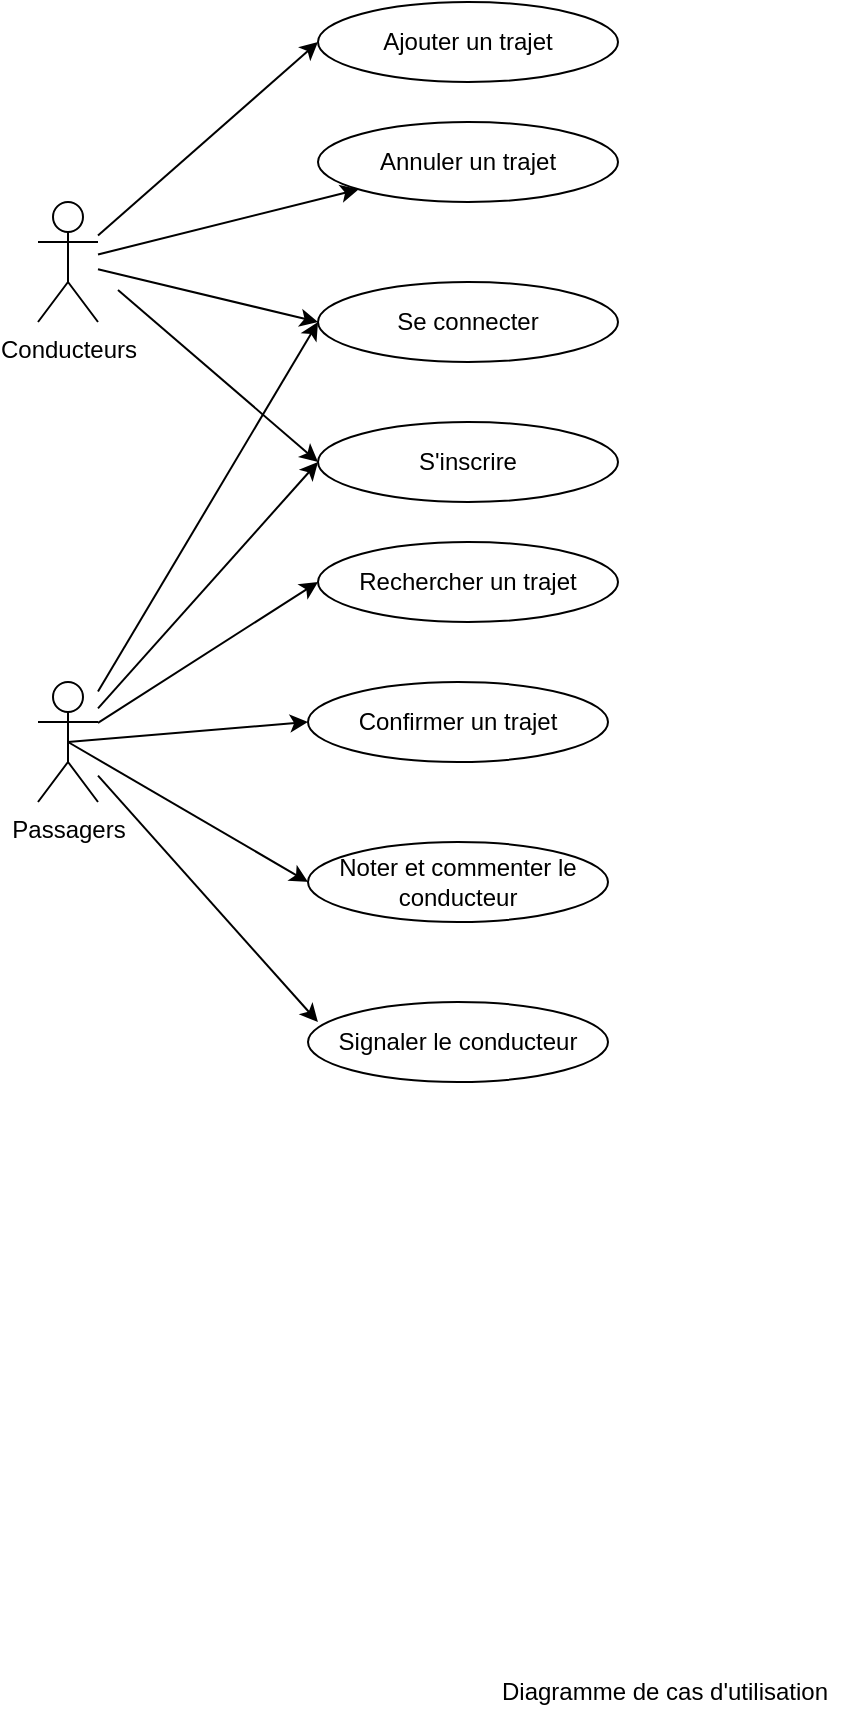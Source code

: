 <mxfile version="22.1.2" type="device">
  <diagram name="Page-1" id="lcX-YK7Fpobx4iNJ38bV">
    <mxGraphModel dx="1219" dy="713" grid="1" gridSize="10" guides="1" tooltips="1" connect="1" arrows="1" fold="1" page="1" pageScale="1" pageWidth="827" pageHeight="1169" math="0" shadow="0">
      <root>
        <mxCell id="0" />
        <mxCell id="1" parent="0" />
        <mxCell id="bLvrmLqqWzj3RO2IYvxP-1" value="Passagers" style="shape=umlActor;verticalLabelPosition=bottom;verticalAlign=top;html=1;outlineConnect=0;" vertex="1" parent="1">
          <mxGeometry x="100" y="480" width="30" height="60" as="geometry" />
        </mxCell>
        <mxCell id="bLvrmLqqWzj3RO2IYvxP-2" value="Conducteurs" style="shape=umlActor;verticalLabelPosition=bottom;verticalAlign=top;html=1;outlineConnect=0;" vertex="1" parent="1">
          <mxGeometry x="100" y="240" width="30" height="60" as="geometry" />
        </mxCell>
        <mxCell id="bLvrmLqqWzj3RO2IYvxP-5" value="Se connecter" style="ellipse;whiteSpace=wrap;html=1;" vertex="1" parent="1">
          <mxGeometry x="240" y="280" width="150" height="40" as="geometry" />
        </mxCell>
        <mxCell id="bLvrmLqqWzj3RO2IYvxP-7" value="Rechercher un trajet" style="ellipse;whiteSpace=wrap;html=1;" vertex="1" parent="1">
          <mxGeometry x="240" y="410" width="150" height="40" as="geometry" />
        </mxCell>
        <mxCell id="bLvrmLqqWzj3RO2IYvxP-8" value="Ajouter un trajet" style="ellipse;whiteSpace=wrap;html=1;" vertex="1" parent="1">
          <mxGeometry x="240" y="140" width="150" height="40" as="geometry" />
        </mxCell>
        <mxCell id="bLvrmLqqWzj3RO2IYvxP-9" value="Annuler un trajet" style="ellipse;whiteSpace=wrap;html=1;" vertex="1" parent="1">
          <mxGeometry x="240" y="200" width="150" height="40" as="geometry" />
        </mxCell>
        <mxCell id="bLvrmLqqWzj3RO2IYvxP-10" value="Noter et commenter le conducteur" style="ellipse;whiteSpace=wrap;html=1;" vertex="1" parent="1">
          <mxGeometry x="235" y="560" width="150" height="40" as="geometry" />
        </mxCell>
        <mxCell id="bLvrmLqqWzj3RO2IYvxP-11" value="Signaler le conducteur" style="ellipse;whiteSpace=wrap;html=1;" vertex="1" parent="1">
          <mxGeometry x="235" y="640" width="150" height="40" as="geometry" />
        </mxCell>
        <mxCell id="bLvrmLqqWzj3RO2IYvxP-15" value="Confirmer un trajet" style="ellipse;whiteSpace=wrap;html=1;" vertex="1" parent="1">
          <mxGeometry x="235" y="480" width="150" height="40" as="geometry" />
        </mxCell>
        <mxCell id="bLvrmLqqWzj3RO2IYvxP-16" value="S&#39;inscrire" style="ellipse;whiteSpace=wrap;html=1;" vertex="1" parent="1">
          <mxGeometry x="240" y="350" width="150" height="40" as="geometry" />
        </mxCell>
        <mxCell id="bLvrmLqqWzj3RO2IYvxP-19" value="" style="endArrow=classic;html=1;rounded=0;fontFamily=Helvetica;fontSize=12;fontColor=default;entryX=0;entryY=0.5;entryDx=0;entryDy=0;" edge="1" parent="1" source="bLvrmLqqWzj3RO2IYvxP-2" target="bLvrmLqqWzj3RO2IYvxP-8">
          <mxGeometry width="50" height="50" relative="1" as="geometry">
            <mxPoint x="130" y="280" as="sourcePoint" />
            <mxPoint x="180" y="230" as="targetPoint" />
          </mxGeometry>
        </mxCell>
        <mxCell id="bLvrmLqqWzj3RO2IYvxP-20" value="" style="endArrow=classic;html=1;rounded=0;fontFamily=Helvetica;fontSize=12;fontColor=default;" edge="1" parent="1" source="bLvrmLqqWzj3RO2IYvxP-2" target="bLvrmLqqWzj3RO2IYvxP-9">
          <mxGeometry width="50" height="50" relative="1" as="geometry">
            <mxPoint x="140" y="273" as="sourcePoint" />
            <mxPoint x="250" y="220" as="targetPoint" />
          </mxGeometry>
        </mxCell>
        <mxCell id="bLvrmLqqWzj3RO2IYvxP-21" value="" style="endArrow=classic;html=1;rounded=0;fontFamily=Helvetica;fontSize=12;fontColor=default;entryX=0;entryY=0.5;entryDx=0;entryDy=0;" edge="1" parent="1" source="bLvrmLqqWzj3RO2IYvxP-2" target="bLvrmLqqWzj3RO2IYvxP-5">
          <mxGeometry width="50" height="50" relative="1" as="geometry">
            <mxPoint x="150" y="283" as="sourcePoint" />
            <mxPoint x="250" y="281" as="targetPoint" />
          </mxGeometry>
        </mxCell>
        <mxCell id="bLvrmLqqWzj3RO2IYvxP-24" value="" style="endArrow=classic;html=1;rounded=0;fontFamily=Helvetica;fontSize=12;fontColor=default;entryX=0;entryY=0.5;entryDx=0;entryDy=0;" edge="1" parent="1" source="bLvrmLqqWzj3RO2IYvxP-1" target="bLvrmLqqWzj3RO2IYvxP-5">
          <mxGeometry width="50" height="50" relative="1" as="geometry">
            <mxPoint x="160" y="435" as="sourcePoint" />
            <mxPoint x="240" y="360" as="targetPoint" />
          </mxGeometry>
        </mxCell>
        <mxCell id="bLvrmLqqWzj3RO2IYvxP-25" value="" style="endArrow=classic;html=1;rounded=0;fontFamily=Helvetica;fontSize=12;fontColor=default;entryX=0;entryY=0.5;entryDx=0;entryDy=0;" edge="1" parent="1" source="bLvrmLqqWzj3RO2IYvxP-1" target="bLvrmLqqWzj3RO2IYvxP-16">
          <mxGeometry width="50" height="50" relative="1" as="geometry">
            <mxPoint x="140" y="423" as="sourcePoint" />
            <mxPoint x="250" y="370" as="targetPoint" />
          </mxGeometry>
        </mxCell>
        <mxCell id="bLvrmLqqWzj3RO2IYvxP-26" value="" style="endArrow=classic;html=1;rounded=0;fontFamily=Helvetica;fontSize=12;fontColor=default;entryX=0;entryY=0.5;entryDx=0;entryDy=0;" edge="1" parent="1" source="bLvrmLqqWzj3RO2IYvxP-1" target="bLvrmLqqWzj3RO2IYvxP-7">
          <mxGeometry width="50" height="50" relative="1" as="geometry">
            <mxPoint x="150" y="433" as="sourcePoint" />
            <mxPoint x="260" y="380" as="targetPoint" />
          </mxGeometry>
        </mxCell>
        <mxCell id="bLvrmLqqWzj3RO2IYvxP-33" value="" style="endArrow=classic;html=1;rounded=0;fontFamily=Helvetica;fontSize=12;fontColor=default;entryX=0;entryY=0.5;entryDx=0;entryDy=0;" edge="1" parent="1" target="bLvrmLqqWzj3RO2IYvxP-16">
          <mxGeometry width="50" height="50" relative="1" as="geometry">
            <mxPoint x="140" y="284" as="sourcePoint" />
            <mxPoint x="250" y="310" as="targetPoint" />
          </mxGeometry>
        </mxCell>
        <mxCell id="bLvrmLqqWzj3RO2IYvxP-35" value="Diagramme de cas d&#39;utilisation" style="text;html=1;align=center;verticalAlign=middle;resizable=0;points=[];autosize=1;strokeColor=none;fillColor=none;fontSize=12;fontFamily=Helvetica;fontColor=default;" vertex="1" parent="1">
          <mxGeometry x="318" y="970" width="190" height="30" as="geometry" />
        </mxCell>
        <mxCell id="bLvrmLqqWzj3RO2IYvxP-38" value="" style="endArrow=classic;html=1;rounded=0;fontFamily=Helvetica;fontSize=12;fontColor=default;entryX=0;entryY=0.5;entryDx=0;entryDy=0;exitX=0.5;exitY=0.5;exitDx=0;exitDy=0;exitPerimeter=0;" edge="1" parent="1" source="bLvrmLqqWzj3RO2IYvxP-1" target="bLvrmLqqWzj3RO2IYvxP-15">
          <mxGeometry width="50" height="50" relative="1" as="geometry">
            <mxPoint x="140" y="520" as="sourcePoint" />
            <mxPoint x="250" y="510" as="targetPoint" />
          </mxGeometry>
        </mxCell>
        <mxCell id="bLvrmLqqWzj3RO2IYvxP-40" value="" style="endArrow=classic;html=1;rounded=0;fontFamily=Helvetica;fontSize=12;fontColor=default;entryX=0;entryY=0.5;entryDx=0;entryDy=0;exitX=0.5;exitY=0.5;exitDx=0;exitDy=0;exitPerimeter=0;" edge="1" parent="1" source="bLvrmLqqWzj3RO2IYvxP-1" target="bLvrmLqqWzj3RO2IYvxP-10">
          <mxGeometry width="50" height="50" relative="1" as="geometry">
            <mxPoint x="135" y="680" as="sourcePoint" />
            <mxPoint x="240" y="665" as="targetPoint" />
          </mxGeometry>
        </mxCell>
        <mxCell id="bLvrmLqqWzj3RO2IYvxP-41" value="" style="endArrow=classic;html=1;rounded=0;fontFamily=Helvetica;fontSize=12;fontColor=default;entryX=0.033;entryY=0.25;entryDx=0;entryDy=0;entryPerimeter=0;" edge="1" parent="1" source="bLvrmLqqWzj3RO2IYvxP-1" target="bLvrmLqqWzj3RO2IYvxP-11">
          <mxGeometry width="50" height="50" relative="1" as="geometry">
            <mxPoint x="145" y="690" as="sourcePoint" />
            <mxPoint x="245" y="740" as="targetPoint" />
          </mxGeometry>
        </mxCell>
      </root>
    </mxGraphModel>
  </diagram>
</mxfile>
